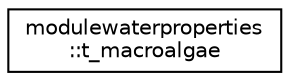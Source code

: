 digraph "Graphical Class Hierarchy"
{
 // LATEX_PDF_SIZE
  edge [fontname="Helvetica",fontsize="10",labelfontname="Helvetica",labelfontsize="10"];
  node [fontname="Helvetica",fontsize="10",shape=record];
  rankdir="LR";
  Node0 [label="modulewaterproperties\l::t_macroalgae",height=0.2,width=0.4,color="black", fillcolor="white", style="filled",URL="$structmodulewaterproperties_1_1t__macroalgae.html",tooltip=" "];
}
